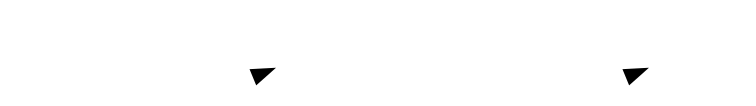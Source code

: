 digraph G {
  graph [bgcolor=transparent]
  rankdir=LR
  I1 [style=invisible]
  I1 -> tx [label="5฿",fontname="ubuntu",color=white,fontcolor=white]
  I1 -> tx [labelloc="b",fontname="ubuntu",label="Alice",style=invisible,fontcolor=white]
  tx [color=white,fontname="ubuntu",fontcolor=white]
  I2 [style=invisible]
  tx -> I2 [label="5฿",fontname="ubuntu",fontcolor=white,color=white]
  tx -> I2 [labelloc="b",label="1/\{Alice, Bob\}",fontname="ubuntu",style=invisible,fontcolor=white]
  
}
